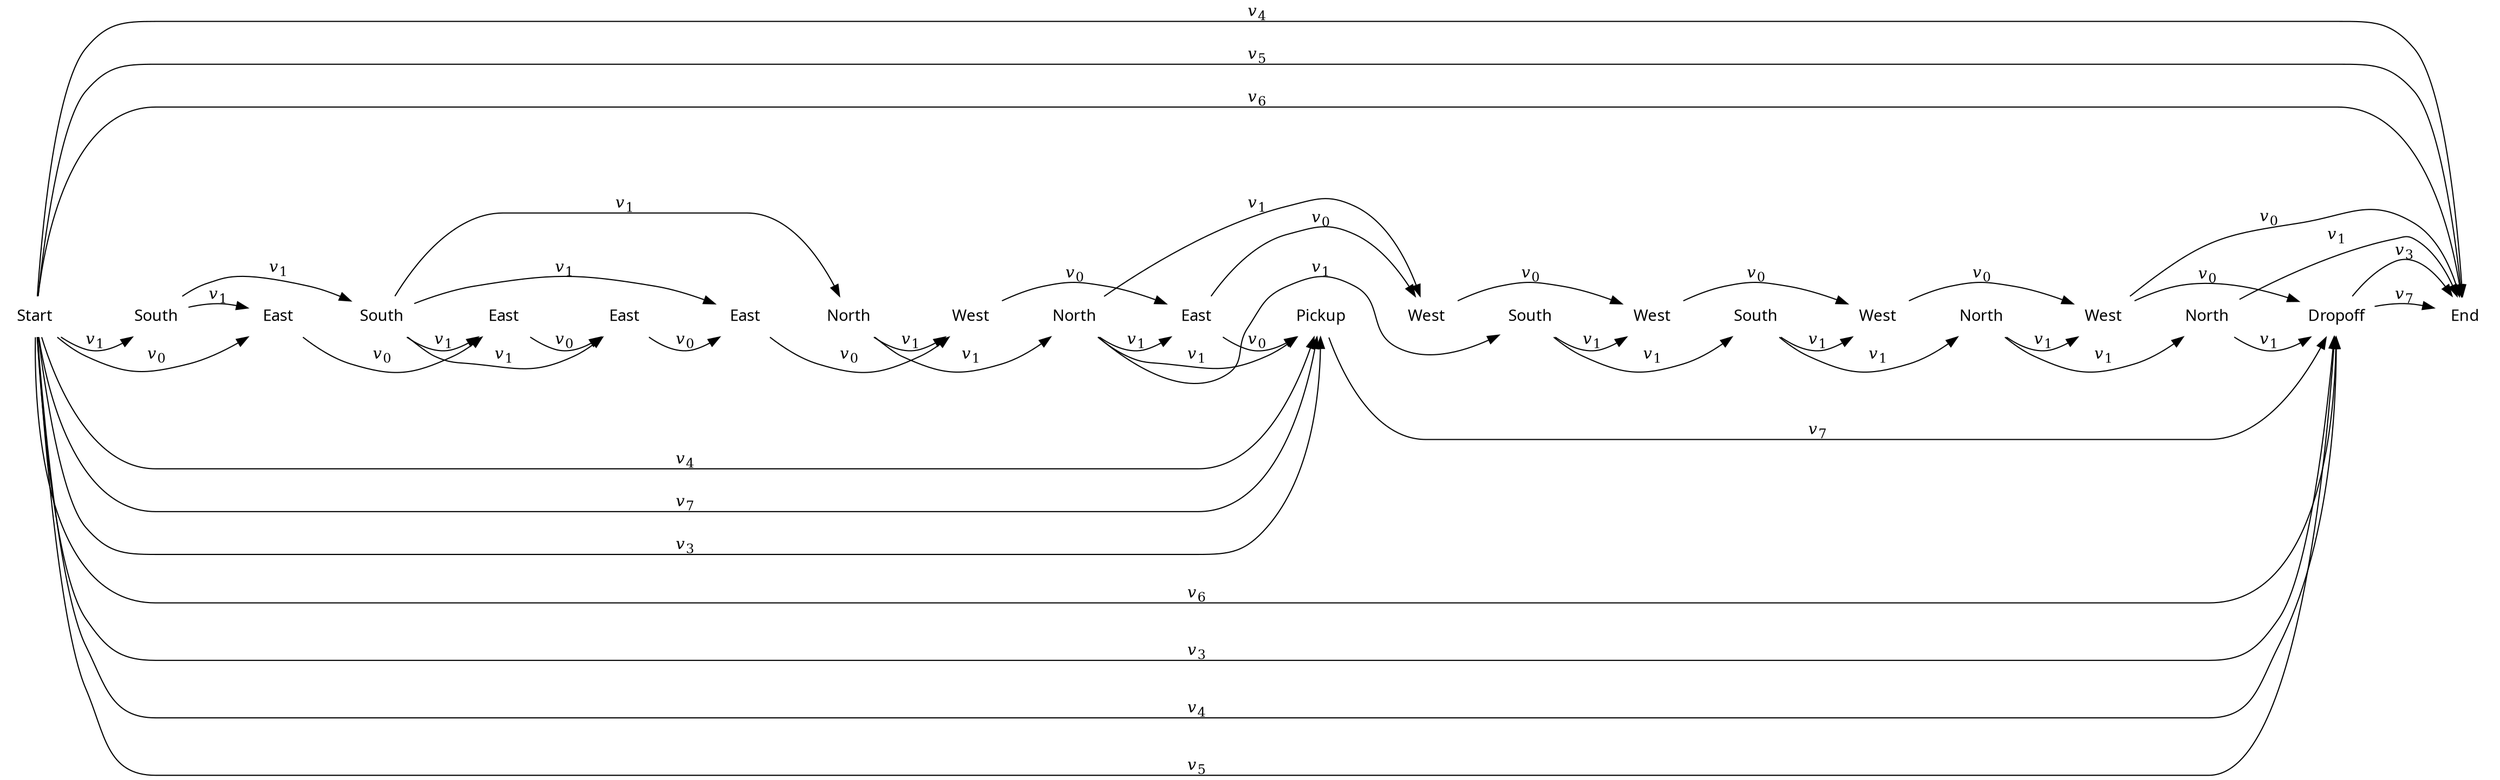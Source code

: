 digraph cat {
rankdir=LR
node [shape=plaintext]
edge [arrowhead=normal]

0 [label="Start",fontname="sans"]
1 [label="South",fontname="sans"]
2 [label="East",fontname="sans"]
3 [label="South",fontname="sans"]
4 [label="East",fontname="sans"]
5 [label="East",fontname="sans"]
6 [label="East",fontname="sans"]
7 [label="North",fontname="sans"]
8 [label="West",fontname="sans"]
9 [label="North",fontname="sans"]
10 [label="East",fontname="sans"]
11 [label="Pickup",fontname="sans"]
12 [label="West",fontname="sans"]
13 [label="South",fontname="sans"]
14 [label="West",fontname="sans"]
15 [label="South",fontname="sans"]
16 [label="West",fontname="sans"]
17 [label="North",fontname="sans"]
18 [label="West",fontname="sans"]
19 [label="North",fontname="sans"]
20 [label="Dropoff",fontname="sans"]
21 [label="End",fontname="sans"]

0 -> 2 [label=<<i>v</i><sub>0</sub>>]
0 -> 1 [label=<<i>v</i><sub>1</sub>>]
0 -> 11 [label=<<i>v</i><sub>3</sub>>]
0 -> 20 [label=<<i>v</i><sub>3</sub>>]
0 -> 11 [label=<<i>v</i><sub>4</sub>>]
0 -> 20 [label=<<i>v</i><sub>4</sub>>]
0 -> 21 [label=<<i>v</i><sub>4</sub>>]
0 -> 20 [label=<<i>v</i><sub>5</sub>>]
0 -> 21 [label=<<i>v</i><sub>5</sub>>]
0 -> 20 [label=<<i>v</i><sub>6</sub>>]
0 -> 21 [label=<<i>v</i><sub>6</sub>>]
0 -> 11 [label=<<i>v</i><sub>7</sub>>]
1 -> 2 [label=<<i>v</i><sub>1</sub>>]
1 -> 3 [label=<<i>v</i><sub>1</sub>>]
2 -> 4 [label=<<i>v</i><sub>0</sub>>]
3 -> 4 [label=<<i>v</i><sub>1</sub>>]
3 -> 5 [label=<<i>v</i><sub>1</sub>>]
3 -> 6 [label=<<i>v</i><sub>1</sub>>]
3 -> 7 [label=<<i>v</i><sub>1</sub>>]
4 -> 5 [label=<<i>v</i><sub>0</sub>>]
5 -> 6 [label=<<i>v</i><sub>0</sub>>]
6 -> 8 [label=<<i>v</i><sub>0</sub>>]
7 -> 8 [label=<<i>v</i><sub>1</sub>>]
7 -> 9 [label=<<i>v</i><sub>1</sub>>]
8 -> 10 [label=<<i>v</i><sub>0</sub>>]
9 -> 10 [label=<<i>v</i><sub>1</sub>>]
9 -> 11 [label=<<i>v</i><sub>1</sub>>]
9 -> 12 [label=<<i>v</i><sub>1</sub>>]
9 -> 13 [label=<<i>v</i><sub>1</sub>>]
10 -> 11 [label=<<i>v</i><sub>0</sub>>]
10 -> 12 [label=<<i>v</i><sub>0</sub>>]
11 -> 20 [label=<<i>v</i><sub>7</sub>>]
12 -> 14 [label=<<i>v</i><sub>0</sub>>]
13 -> 14 [label=<<i>v</i><sub>1</sub>>]
13 -> 15 [label=<<i>v</i><sub>1</sub>>]
14 -> 16 [label=<<i>v</i><sub>0</sub>>]
15 -> 16 [label=<<i>v</i><sub>1</sub>>]
15 -> 17 [label=<<i>v</i><sub>1</sub>>]
16 -> 18 [label=<<i>v</i><sub>0</sub>>]
17 -> 18 [label=<<i>v</i><sub>1</sub>>]
17 -> 19 [label=<<i>v</i><sub>1</sub>>]
18 -> 20 [label=<<i>v</i><sub>0</sub>>]
18 -> 21 [label=<<i>v</i><sub>0</sub>>]
19 -> 20 [label=<<i>v</i><sub>1</sub>>]
19 -> 21 [label=<<i>v</i><sub>1</sub>>]
20 -> 21 [label=<<i>v</i><sub>3</sub>>]
20 -> 21 [label=<<i>v</i><sub>7</sub>>]

# To line up the actions
0 -> 1 [weight=100,style=invis]
1 -> 2 [weight=100,style=invis]
2 -> 3 [weight=100,style=invis]
3 -> 4 [weight=100,style=invis]
4 -> 5 [weight=100,style=invis]
5 -> 6 [weight=100,style=invis]
6 -> 7 [weight=100,style=invis]
7 -> 8 [weight=100,style=invis]
8 -> 9 [weight=100,style=invis]
9 -> 10 [weight=100,style=invis]
10 -> 11 [weight=100,style=invis]
11 -> 12 [weight=100,style=invis]
12 -> 13 [weight=100,style=invis]
13 -> 14 [weight=100,style=invis]
14 -> 15 [weight=100,style=invis]
15 -> 16 [weight=100,style=invis]
16 -> 17 [weight=100,style=invis]
17 -> 18 [weight=100,style=invis]
18 -> 19 [weight=100,style=invis]
19 -> 20 [weight=100,style=invis]
20 -> 21 [weight=100,style=invis]
}
